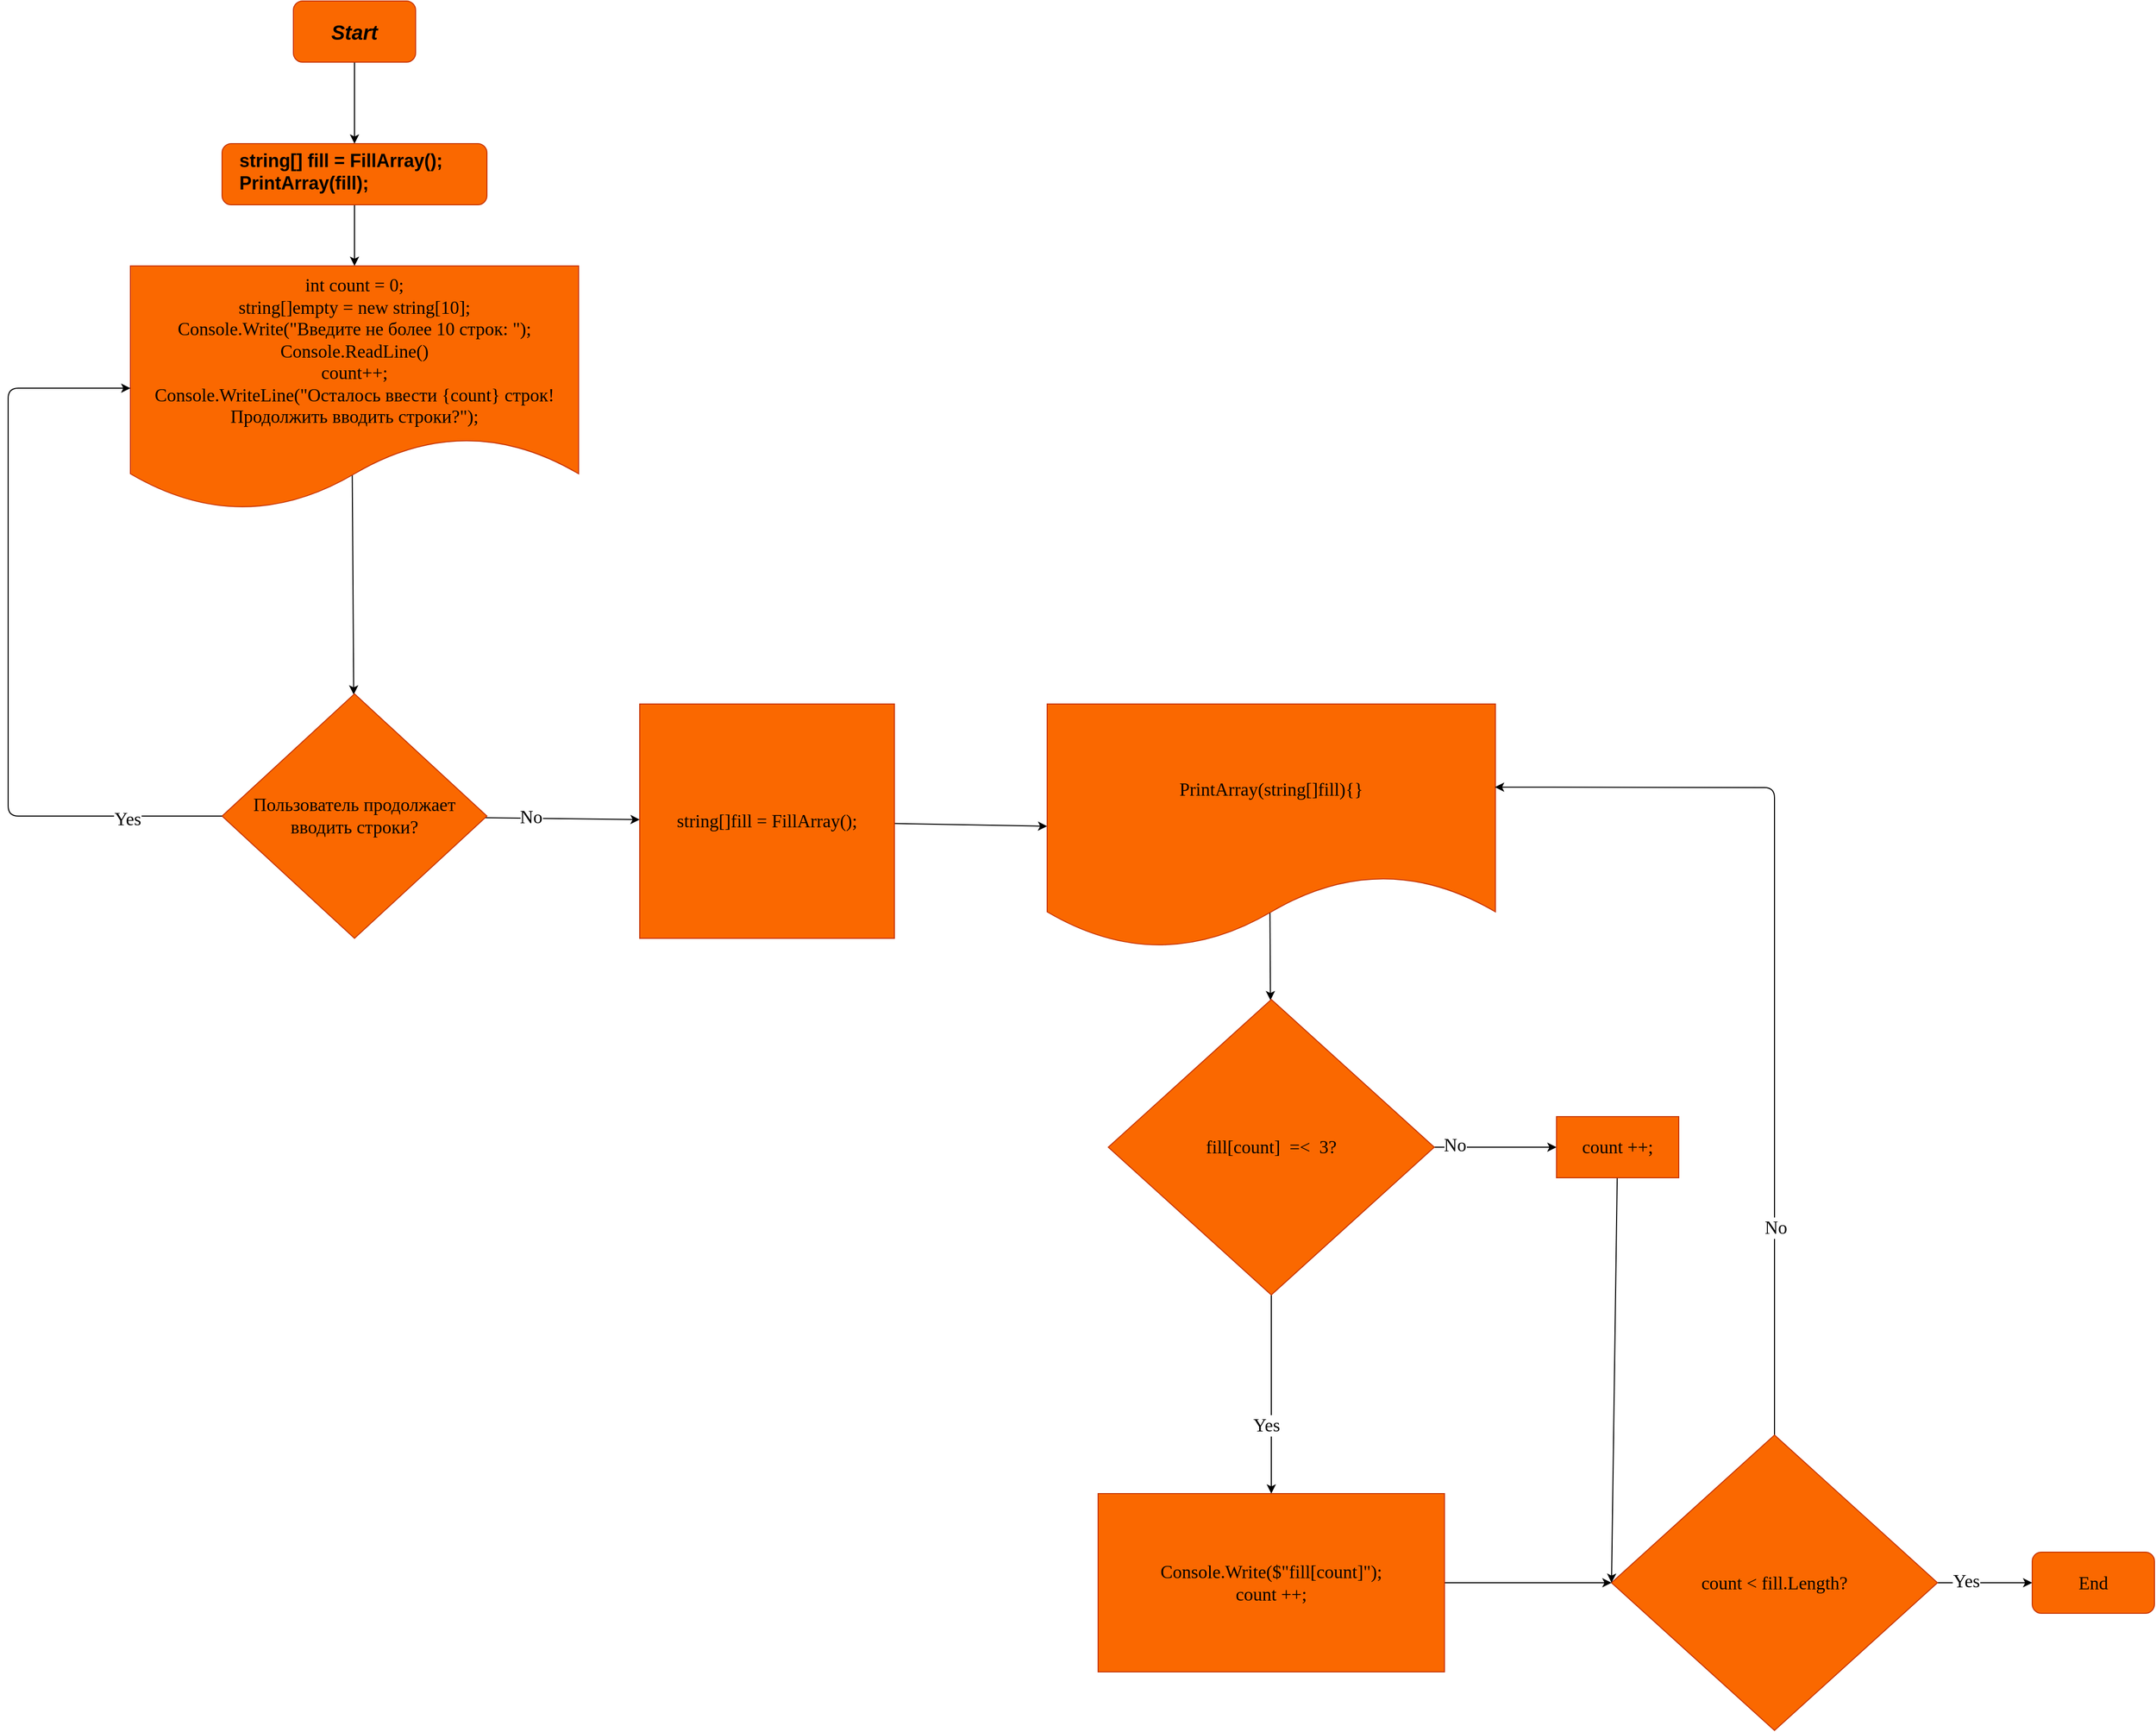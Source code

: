 <mxfile>
    <diagram id="IhaIWbyA-eb-hGcpBTFB" name="Страница 1">
        <mxGraphModel dx="1595" dy="927" grid="1" gridSize="10" guides="1" tooltips="1" connect="1" arrows="1" fold="1" page="1" pageScale="1" pageWidth="827" pageHeight="1169" math="0" shadow="0">
            <root>
                <mxCell id="0"/>
                <mxCell id="1" parent="0"/>
                <mxCell id="4" value="" style="edgeStyle=none;html=1;fontFamily=Times New Roman;fontSize=20;" edge="1" parent="1" source="2" target="3">
                    <mxGeometry relative="1" as="geometry"/>
                </mxCell>
                <mxCell id="2" value="&lt;font style=&quot;font-size: 20px&quot;&gt;&lt;b&gt;&lt;i&gt;Start&lt;/i&gt;&lt;/b&gt;&lt;/font&gt;" style="rounded=1;whiteSpace=wrap;html=1;fillColor=#fa6800;fontColor=#000000;strokeColor=#C73500;" vertex="1" parent="1">
                    <mxGeometry x="360" y="30" width="120" height="60" as="geometry"/>
                </mxCell>
                <mxCell id="9" value="" style="edgeStyle=none;html=1;fontFamily=Times New Roman;fontSize=18;" edge="1" parent="1" source="3" target="7">
                    <mxGeometry relative="1" as="geometry"/>
                </mxCell>
                <mxCell id="3" value="&lt;font style=&quot;font-size: 18px&quot;&gt;&lt;b&gt;&amp;nbsp; &amp;nbsp;string[] fill = FillArray();&lt;br&gt;&amp;nbsp; &amp;nbsp;PrintArray(fill);&lt;br&gt;&amp;nbsp; &amp;nbsp;&lt;br&gt;&lt;/b&gt;&lt;/font&gt;" style="whiteSpace=wrap;html=1;fillColor=#fa6800;strokeColor=#C73500;fontColor=#000000;rounded=1;align=left;verticalAlign=top;" vertex="1" parent="1">
                    <mxGeometry x="290" y="170" width="260" height="60" as="geometry"/>
                </mxCell>
                <mxCell id="11" value="" style="edgeStyle=none;html=1;fontFamily=Times New Roman;fontSize=18;exitX=0.495;exitY=0.848;exitDx=0;exitDy=0;exitPerimeter=0;" edge="1" parent="1" source="7" target="10">
                    <mxGeometry relative="1" as="geometry"/>
                </mxCell>
                <mxCell id="7" value="int count = 0;&lt;br&gt;string[]empty = new string[10];&lt;br&gt;Console.Write(&quot;Введите не более 10 строк: &quot;);&lt;br&gt;Console.ReadLine()&lt;br&gt;count++;&lt;br&gt;Console.WriteLine(&quot;Осталось ввести {count} строк! Продолжить вводить строки?&quot;);" style="shape=document;whiteSpace=wrap;html=1;boundedLbl=1;fontFamily=Times New Roman;fontSize=18;fillColor=#fa6800;fontColor=#000000;strokeColor=#C73500;" vertex="1" parent="1">
                    <mxGeometry x="200" y="290" width="440" height="240" as="geometry"/>
                </mxCell>
                <mxCell id="15" value="" style="edgeStyle=none;html=1;fontFamily=Times New Roman;fontSize=18;" edge="1" parent="1" source="10" target="14">
                    <mxGeometry relative="1" as="geometry"/>
                </mxCell>
                <mxCell id="16" value="No" style="edgeLabel;html=1;align=center;verticalAlign=middle;resizable=0;points=[];fontSize=18;fontFamily=Times New Roman;" vertex="1" connectable="0" parent="15">
                    <mxGeometry x="-0.423" y="1" relative="1" as="geometry">
                        <mxPoint as="offset"/>
                    </mxGeometry>
                </mxCell>
                <mxCell id="10" value="Пользователь продолжает вводить строки?" style="rhombus;whiteSpace=wrap;html=1;fontSize=18;fontFamily=Times New Roman;fillColor=#fa6800;strokeColor=#C73500;fontColor=#000000;" vertex="1" parent="1">
                    <mxGeometry x="290" y="710" width="260" height="240" as="geometry"/>
                </mxCell>
                <mxCell id="12" value="" style="endArrow=classic;html=1;fontFamily=Times New Roman;fontSize=18;entryX=0;entryY=0.5;entryDx=0;entryDy=0;exitX=0;exitY=0.5;exitDx=0;exitDy=0;" edge="1" parent="1" source="10" target="7">
                    <mxGeometry width="50" height="50" relative="1" as="geometry">
                        <mxPoint x="280" y="800" as="sourcePoint"/>
                        <mxPoint x="340" y="750" as="targetPoint"/>
                        <Array as="points">
                            <mxPoint x="80" y="830"/>
                            <mxPoint x="80" y="410"/>
                        </Array>
                    </mxGeometry>
                </mxCell>
                <mxCell id="13" value="Yes" style="edgeLabel;html=1;align=center;verticalAlign=middle;resizable=0;points=[];fontSize=18;fontFamily=Times New Roman;" vertex="1" connectable="0" parent="12">
                    <mxGeometry x="-0.754" y="3" relative="1" as="geometry">
                        <mxPoint x="-1" as="offset"/>
                    </mxGeometry>
                </mxCell>
                <mxCell id="20" style="edgeStyle=none;html=1;entryX=0;entryY=0.5;entryDx=0;entryDy=0;fontFamily=Times New Roman;fontSize=18;" edge="1" parent="1" source="14" target="19">
                    <mxGeometry relative="1" as="geometry"/>
                </mxCell>
                <mxCell id="14" value="string[]fill = FillArray();" style="whiteSpace=wrap;html=1;fontSize=18;fontFamily=Times New Roman;fillColor=#fa6800;strokeColor=#C73500;fontColor=#000000;" vertex="1" parent="1">
                    <mxGeometry x="700" y="720" width="250" height="230" as="geometry"/>
                </mxCell>
                <mxCell id="22" value="" style="edgeStyle=none;html=1;fontFamily=Times New Roman;fontSize=18;exitX=0.497;exitY=0.849;exitDx=0;exitDy=0;exitPerimeter=0;" edge="1" parent="1" source="19" target="30">
                    <mxGeometry relative="1" as="geometry"/>
                </mxCell>
                <mxCell id="19" value="PrintArray(string[]fill){}" style="shape=document;whiteSpace=wrap;html=1;boundedLbl=1;fontFamily=Times New Roman;fontSize=18;fillColor=#fa6800;fontColor=#000000;strokeColor=#C73500;" vertex="1" parent="1">
                    <mxGeometry x="1100" y="720" width="440" height="240" as="geometry"/>
                </mxCell>
                <mxCell id="37" style="edgeStyle=none;html=1;entryX=0.999;entryY=0.34;entryDx=0;entryDy=0;entryPerimeter=0;fontFamily=Times New Roman;fontSize=18;" edge="1" parent="1" source="21" target="19">
                    <mxGeometry relative="1" as="geometry">
                        <Array as="points">
                            <mxPoint x="1814" y="802"/>
                        </Array>
                    </mxGeometry>
                </mxCell>
                <mxCell id="38" value="No" style="edgeLabel;html=1;align=center;verticalAlign=middle;resizable=0;points=[];fontSize=18;fontFamily=Times New Roman;" vertex="1" connectable="0" parent="37">
                    <mxGeometry x="-0.55" y="-1" relative="1" as="geometry">
                        <mxPoint y="1" as="offset"/>
                    </mxGeometry>
                </mxCell>
                <mxCell id="52" style="edgeStyle=none;html=1;entryX=0;entryY=0.5;entryDx=0;entryDy=0;fontFamily=Times New Roman;fontSize=18;" edge="1" parent="1" source="21" target="51">
                    <mxGeometry relative="1" as="geometry"/>
                </mxCell>
                <mxCell id="53" value="Yes" style="edgeLabel;html=1;align=center;verticalAlign=middle;resizable=0;points=[];fontSize=18;fontFamily=Times New Roman;" vertex="1" connectable="0" parent="52">
                    <mxGeometry x="-0.411" y="2" relative="1" as="geometry">
                        <mxPoint as="offset"/>
                    </mxGeometry>
                </mxCell>
                <mxCell id="21" value="count &amp;lt; fill.Length?" style="rhombus;whiteSpace=wrap;html=1;fontSize=18;fontFamily=Times New Roman;fillColor=#fa6800;strokeColor=#C73500;fontColor=#000000;" vertex="1" parent="1">
                    <mxGeometry x="1654" y="1437.5" width="320" height="290" as="geometry"/>
                </mxCell>
                <mxCell id="34" value="" style="edgeStyle=none;html=1;fontFamily=Times New Roman;fontSize=18;" edge="1" parent="1" source="30" target="33">
                    <mxGeometry relative="1" as="geometry"/>
                </mxCell>
                <mxCell id="36" value="Yes" style="edgeLabel;html=1;align=center;verticalAlign=middle;resizable=0;points=[];fontSize=18;fontFamily=Times New Roman;" vertex="1" connectable="0" parent="34">
                    <mxGeometry x="0.31" y="-5" relative="1" as="geometry">
                        <mxPoint as="offset"/>
                    </mxGeometry>
                </mxCell>
                <mxCell id="45" value="" style="edgeStyle=none;html=1;fontFamily=Times New Roman;fontSize=18;" edge="1" parent="1" source="30" target="44">
                    <mxGeometry relative="1" as="geometry"/>
                </mxCell>
                <mxCell id="47" value="No" style="edgeLabel;html=1;align=center;verticalAlign=middle;resizable=0;points=[];fontSize=18;fontFamily=Times New Roman;" vertex="1" connectable="0" parent="45">
                    <mxGeometry x="-0.647" y="2" relative="1" as="geometry">
                        <mxPoint x="-1" as="offset"/>
                    </mxGeometry>
                </mxCell>
                <mxCell id="30" value="fill[count]&amp;nbsp; =&amp;lt;&amp;nbsp; 3?" style="rhombus;whiteSpace=wrap;html=1;fontSize=18;fontFamily=Times New Roman;fillColor=#fa6800;strokeColor=#C73500;fontColor=#000000;" vertex="1" parent="1">
                    <mxGeometry x="1160" y="1010" width="320" height="290" as="geometry"/>
                </mxCell>
                <mxCell id="35" style="edgeStyle=none;html=1;entryX=0;entryY=0.5;entryDx=0;entryDy=0;fontFamily=Times New Roman;fontSize=18;" edge="1" parent="1" source="33" target="21">
                    <mxGeometry relative="1" as="geometry"/>
                </mxCell>
                <mxCell id="33" value="&lt;span&gt;Console.Write($&quot;fill[count]&quot;);&lt;/span&gt;&lt;br&gt;&lt;span&gt;count ++;&lt;/span&gt;" style="whiteSpace=wrap;html=1;fontSize=18;fontFamily=Times New Roman;fillColor=#fa6800;strokeColor=#C73500;fontColor=#000000;" vertex="1" parent="1">
                    <mxGeometry x="1150" y="1495" width="340" height="175" as="geometry"/>
                </mxCell>
                <mxCell id="50" style="edgeStyle=none;html=1;entryX=0;entryY=0.5;entryDx=0;entryDy=0;fontFamily=Times New Roman;fontSize=18;" edge="1" parent="1" source="44" target="21">
                    <mxGeometry relative="1" as="geometry"/>
                </mxCell>
                <mxCell id="44" value="count ++;" style="whiteSpace=wrap;html=1;fontSize=18;fontFamily=Times New Roman;fillColor=#fa6800;strokeColor=#C73500;fontColor=#000000;" vertex="1" parent="1">
                    <mxGeometry x="1600" y="1125" width="120" height="60" as="geometry"/>
                </mxCell>
                <mxCell id="51" value="End" style="rounded=1;whiteSpace=wrap;html=1;fontFamily=Times New Roman;fontSize=18;fillColor=#fa6800;fontColor=#000000;strokeColor=#C73500;" vertex="1" parent="1">
                    <mxGeometry x="2067" y="1552.5" width="120" height="60" as="geometry"/>
                </mxCell>
            </root>
        </mxGraphModel>
    </diagram>
</mxfile>